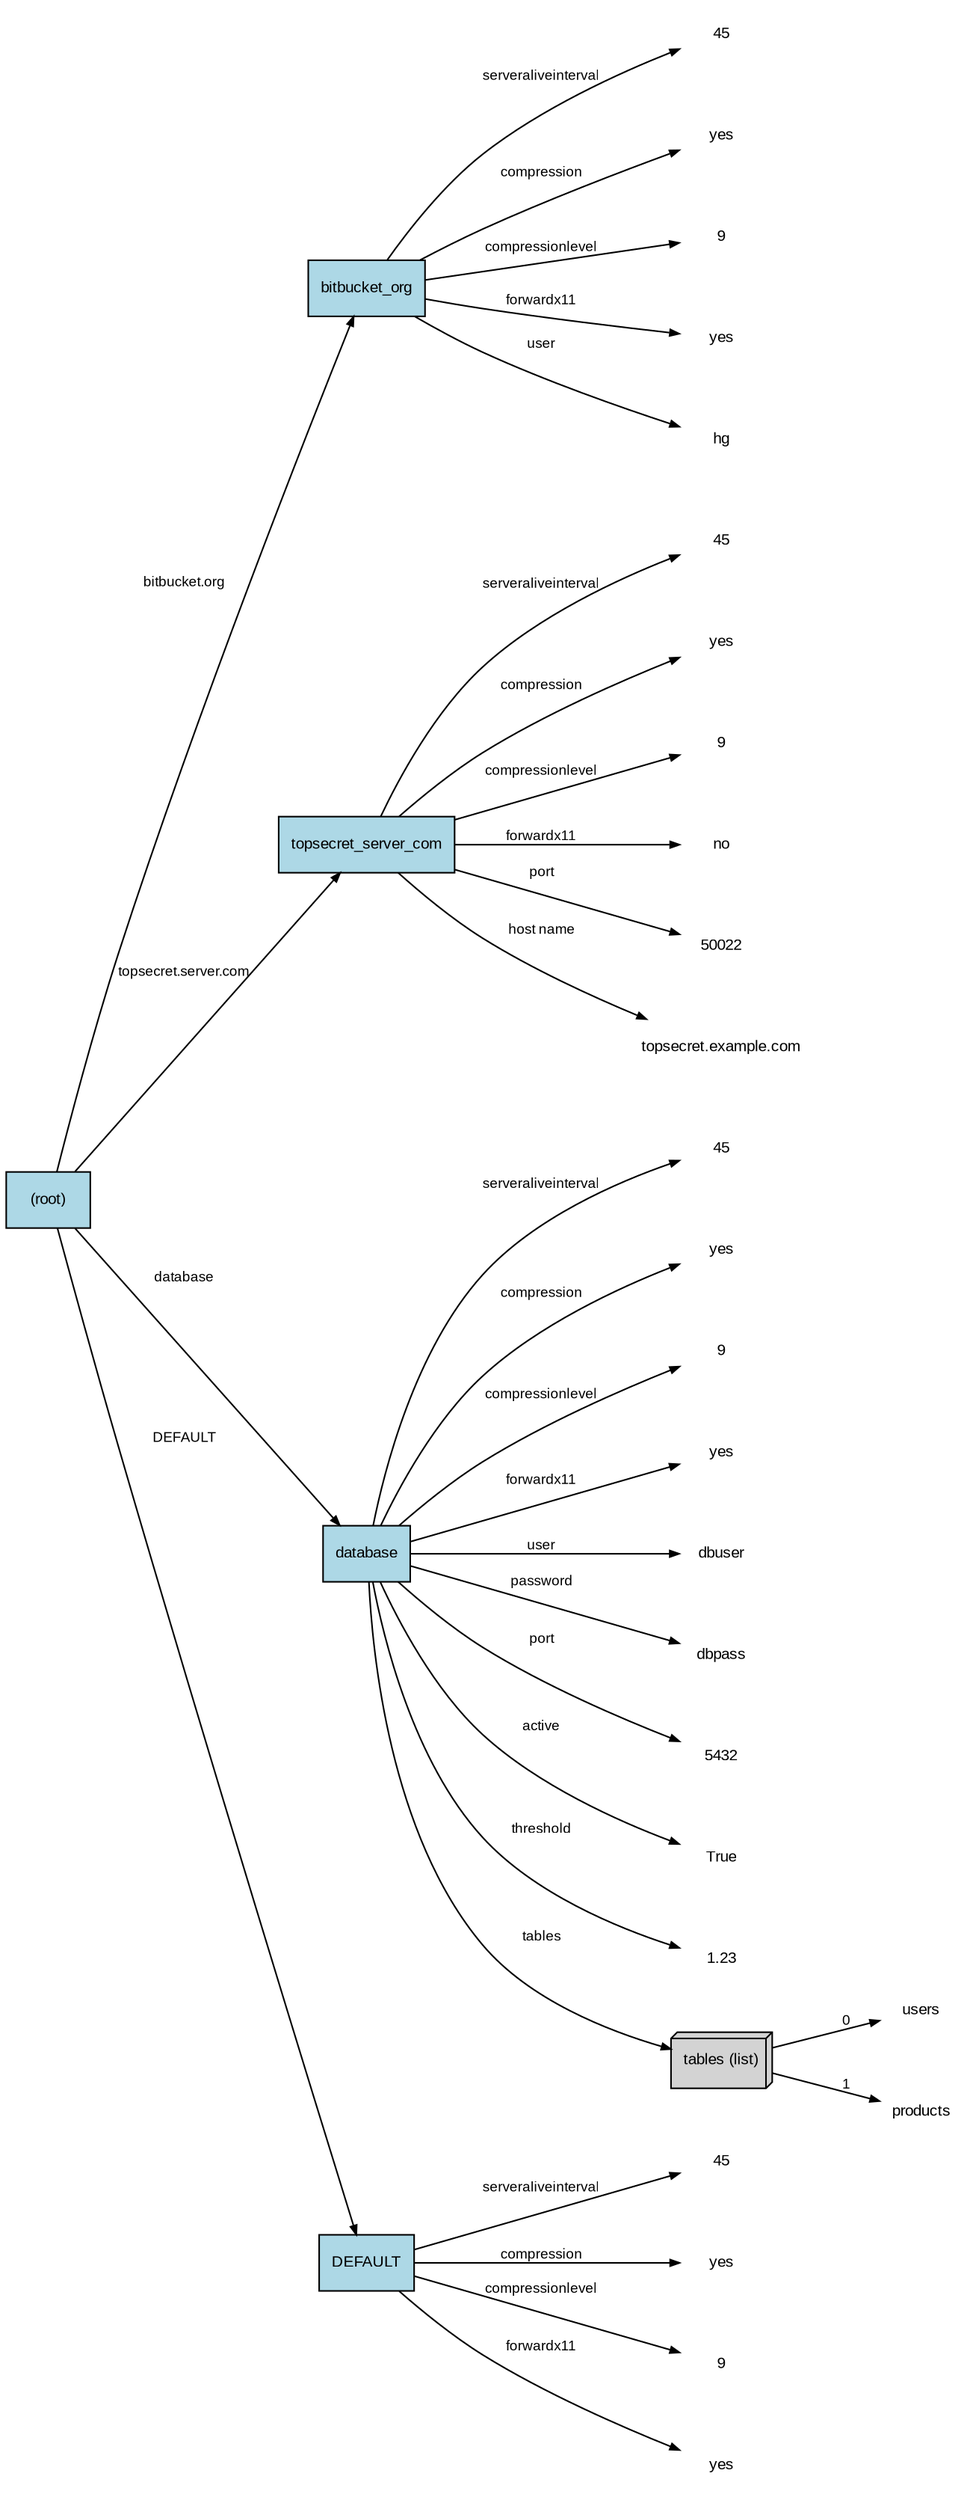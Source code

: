 digraph "example.ini" {
  rankdir=LR; // Rank direction Left to Right
  graph [fontsize=12, fontname="Arial", labeljust=l, ranksep=0.5, nodesep=0.4];
  node [fontsize=10, fontname="Arial"];
  edge [fontsize=9, fontname="Arial", arrowsize=0.6];
  "root" [label="(root)", shape=box, style=filled, fillcolor=lightblue];
  "root__bitbucket_org" [label="bitbucket_org", shape=box, style=filled, fillcolor=lightblue];
  "root__bitbucket_org__serveraliveinterval_value" [label="45", shape=plaintext];
  "root__bitbucket_org" -> "root__bitbucket_org__serveraliveinterval_value" [label="serveraliveinterval"];
  "root__bitbucket_org__compression_value" [label="yes", shape=plaintext];
  "root__bitbucket_org" -> "root__bitbucket_org__compression_value" [label="compression"];
  "root__bitbucket_org__compressionlevel_value" [label="9", shape=plaintext];
  "root__bitbucket_org" -> "root__bitbucket_org__compressionlevel_value" [label="compressionlevel"];
  "root__bitbucket_org__forwardx11_value" [label="yes", shape=plaintext];
  "root__bitbucket_org" -> "root__bitbucket_org__forwardx11_value" [label="forwardx11"];
  "root__bitbucket_org__user_value" [label="hg", shape=plaintext];
  "root__bitbucket_org" -> "root__bitbucket_org__user_value" [label="user"];
  "root" -> "root__bitbucket_org" [label="bitbucket.org"];
  "root__topsecret_server_com" [label="topsecret_server_com", shape=box, style=filled, fillcolor=lightblue];
  "root__topsecret_server_com__serveraliveinterval_value" [label="45", shape=plaintext];
  "root__topsecret_server_com" -> "root__topsecret_server_com__serveraliveinterval_value" [label="serveraliveinterval"];
  "root__topsecret_server_com__compression_value" [label="yes", shape=plaintext];
  "root__topsecret_server_com" -> "root__topsecret_server_com__compression_value" [label="compression"];
  "root__topsecret_server_com__compressionlevel_value" [label="9", shape=plaintext];
  "root__topsecret_server_com" -> "root__topsecret_server_com__compressionlevel_value" [label="compressionlevel"];
  "root__topsecret_server_com__forwardx11_value" [label="no", shape=plaintext];
  "root__topsecret_server_com" -> "root__topsecret_server_com__forwardx11_value" [label="forwardx11"];
  "root__topsecret_server_com__port_value" [label="50022", shape=plaintext];
  "root__topsecret_server_com" -> "root__topsecret_server_com__port_value" [label="port"];
  "root__topsecret_server_com__host_name_value" [label="topsecret.example.com", shape=plaintext];
  "root__topsecret_server_com" -> "root__topsecret_server_com__host_name_value" [label="host name"];
  "root" -> "root__topsecret_server_com" [label="topsecret.server.com"];
  "root__database" [label="database", shape=box, style=filled, fillcolor=lightblue];
  "root__database__serveraliveinterval_value" [label="45", shape=plaintext];
  "root__database" -> "root__database__serveraliveinterval_value" [label="serveraliveinterval"];
  "root__database__compression_value" [label="yes", shape=plaintext];
  "root__database" -> "root__database__compression_value" [label="compression"];
  "root__database__compressionlevel_value" [label="9", shape=plaintext];
  "root__database" -> "root__database__compressionlevel_value" [label="compressionlevel"];
  "root__database__forwardx11_value" [label="yes", shape=plaintext];
  "root__database" -> "root__database__forwardx11_value" [label="forwardx11"];
  "root__database__user_value" [label="dbuser", shape=plaintext];
  "root__database" -> "root__database__user_value" [label="user"];
  "root__database__password_value" [label="dbpass", shape=plaintext];
  "root__database" -> "root__database__password_value" [label="password"];
  "root__database__port_value" [label="5432", shape=plaintext];
  "root__database" -> "root__database__port_value" [label="port"];
  "root__database__active_value" [label="True", shape=plaintext];
  "root__database" -> "root__database__active_value" [label="active"];
  "root__database__threshold_value" [label="1.23", shape=plaintext];
  "root__database" -> "root__database__threshold_value" [label="threshold"];
  "root__database__tables_list" [label="tables (list)", shape=box3d, style=filled, fillcolor=lightgrey];
  "root__database__tables_list__item_0_value" [label="users", shape=plaintext];
  "root__database__tables_list" -> "root__database__tables_list__item_0_value" [label="0"];
  "root__database__tables_list__item_1_value" [label="products", shape=plaintext];
  "root__database__tables_list" -> "root__database__tables_list__item_1_value" [label="1"];
  "root__database" -> "root__database__tables_list" [label="tables"];
  "root" -> "root__database" [label="database"];
  "root__DEFAULT" [label="DEFAULT", shape=box, style=filled, fillcolor=lightblue];
  "root__DEFAULT__serveraliveinterval_value" [label="45", shape=plaintext];
  "root__DEFAULT" -> "root__DEFAULT__serveraliveinterval_value" [label="serveraliveinterval"];
  "root__DEFAULT__compression_value" [label="yes", shape=plaintext];
  "root__DEFAULT" -> "root__DEFAULT__compression_value" [label="compression"];
  "root__DEFAULT__compressionlevel_value" [label="9", shape=plaintext];
  "root__DEFAULT" -> "root__DEFAULT__compressionlevel_value" [label="compressionlevel"];
  "root__DEFAULT__forwardx11_value" [label="yes", shape=plaintext];
  "root__DEFAULT" -> "root__DEFAULT__forwardx11_value" [label="forwardx11"];
  "root" -> "root__DEFAULT" [label="DEFAULT"];
}